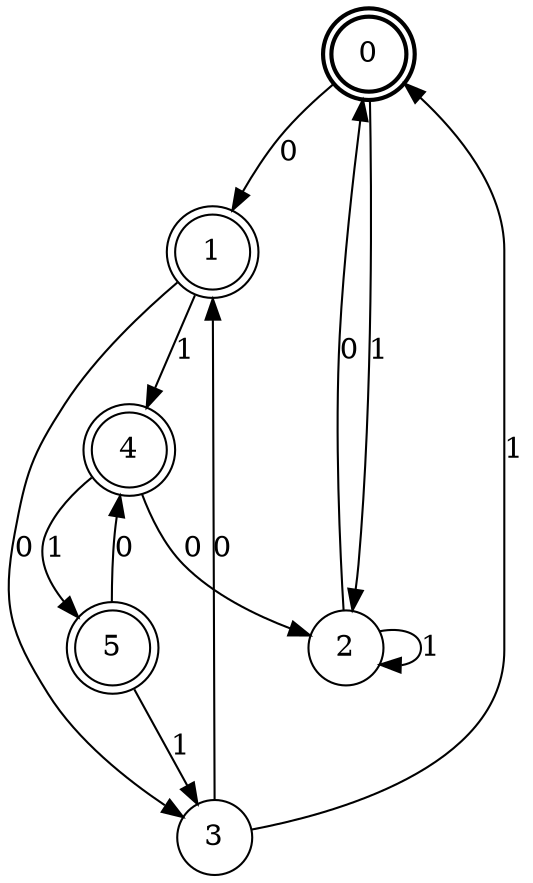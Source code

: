 digraph Automat {
    node [shape = circle];
    0 [style = "bold"];
    0 [peripheries=2]
    0 -> 1 [label = "0"];
    0 -> 2 [label = "1"];
    1 [peripheries=2]
    1 -> 3 [label = "0"];
    1 -> 4 [label = "1"];
    2 -> 0 [label = "0"];
    2 -> 2 [label = "1"];
    3 -> 1 [label = "0"];
    3 -> 0 [label = "1"];
    4 [peripheries=2]
    4 -> 2 [label = "0"];
    4 -> 5 [label = "1"];
    5 [peripheries=2]
    5 -> 4 [label = "0"];
    5 -> 3 [label = "1"];
}
